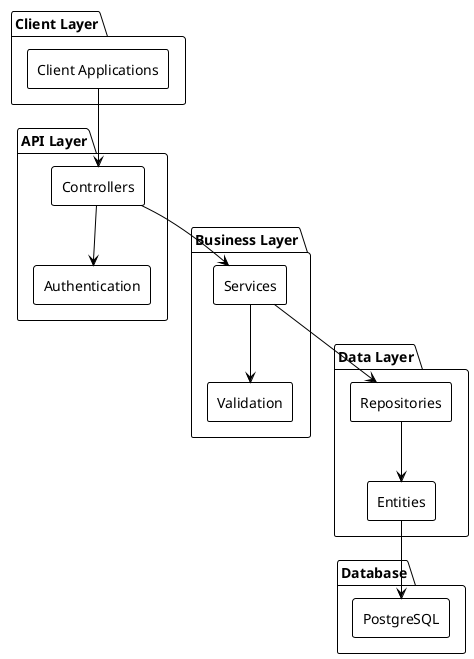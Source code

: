 @startuml High-Level Architecture
!theme plain
skinparam backgroundColor #FFFFFF
skinparam componentStyle rectangle

package "Client Layer" {
    [Client Applications]
}

package "API Layer" {
    [Controllers]
    [Authentication]
}

package "Business Layer" {
    [Services]
    [Validation]
}

package "Data Layer" {
    [Repositories]
    [Entities]
}

package "Database" {
    database [PostgreSQL]
}

[Client Applications] --> [Controllers]
[Controllers] --> [Authentication]
[Controllers] --> [Services]
[Services] --> [Validation]
[Services] --> [Repositories]
[Repositories] --> [Entities]
[Entities] --> [PostgreSQL]

@enduml 